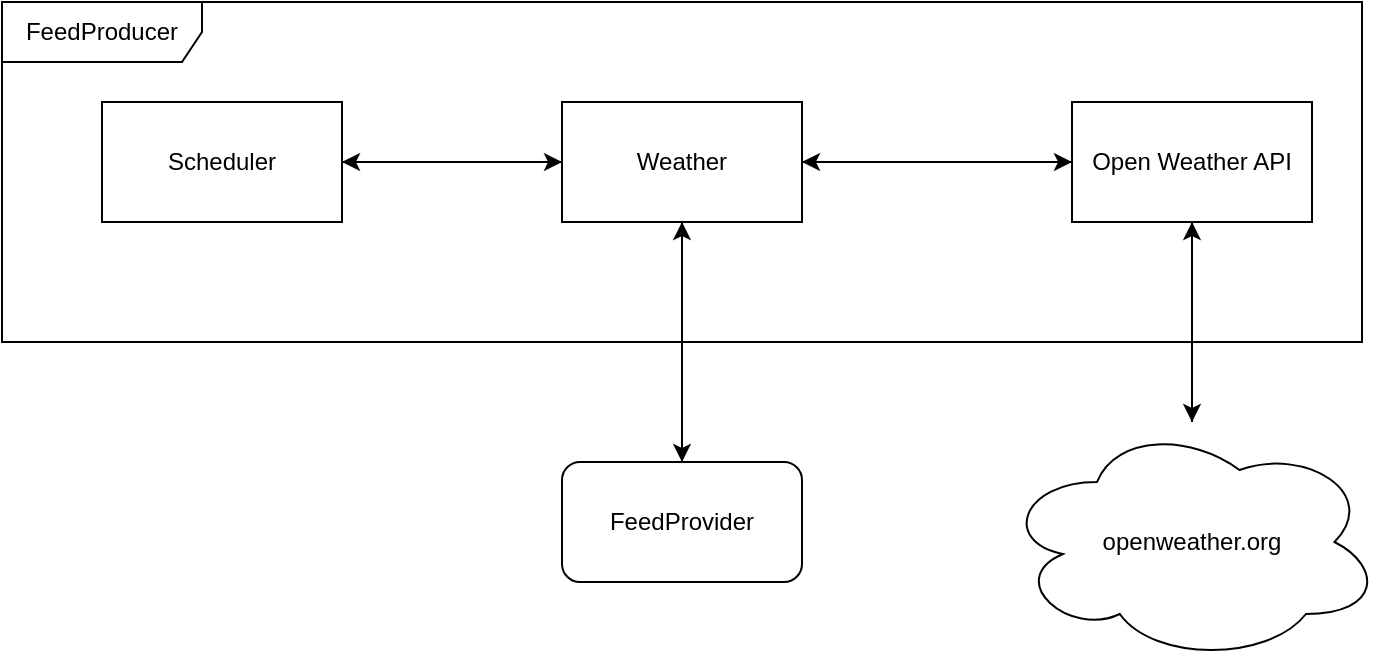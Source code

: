 <mxfile version="14.4.7" type="device"><diagram id="ZsmZSrbfkNDqf0PgulBO" name="Page-1"><mxGraphModel dx="1422" dy="794" grid="1" gridSize="10" guides="1" tooltips="1" connect="1" arrows="1" fold="1" page="1" pageScale="1" pageWidth="827" pageHeight="1169" math="0" shadow="0"><root><mxCell id="0"/><mxCell id="1" parent="0"/><mxCell id="3J5mAuvpMazmMIg9E200-3" style="edgeStyle=orthogonalEdgeStyle;rounded=0;orthogonalLoop=1;jettySize=auto;html=1;" parent="1" source="3J5mAuvpMazmMIg9E200-1" target="3J5mAuvpMazmMIg9E200-2" edge="1"><mxGeometry relative="1" as="geometry"/></mxCell><mxCell id="3J5mAuvpMazmMIg9E200-28" style="edgeStyle=orthogonalEdgeStyle;rounded=0;orthogonalLoop=1;jettySize=auto;html=1;entryX=1;entryY=0.5;entryDx=0;entryDy=0;" parent="1" source="3J5mAuvpMazmMIg9E200-1" target="3J5mAuvpMazmMIg9E200-6" edge="1"><mxGeometry relative="1" as="geometry"><mxPoint x="360" y="380" as="targetPoint"/></mxGeometry></mxCell><mxCell id="3J5mAuvpMazmMIg9E200-1" value="Open Weather API" style="rounded=0;whiteSpace=wrap;html=1;" parent="1" vertex="1"><mxGeometry x="585" y="440" width="120" height="60" as="geometry"/></mxCell><mxCell id="3J5mAuvpMazmMIg9E200-4" style="edgeStyle=orthogonalEdgeStyle;rounded=0;orthogonalLoop=1;jettySize=auto;html=1;" parent="1" source="3J5mAuvpMazmMIg9E200-2" target="3J5mAuvpMazmMIg9E200-1" edge="1"><mxGeometry relative="1" as="geometry"/></mxCell><mxCell id="3J5mAuvpMazmMIg9E200-2" value="openweather.org" style="ellipse;shape=cloud;whiteSpace=wrap;html=1;" parent="1" vertex="1"><mxGeometry x="550" y="600" width="190" height="120" as="geometry"/></mxCell><mxCell id="3J5mAuvpMazmMIg9E200-40" style="edgeStyle=orthogonalEdgeStyle;rounded=0;orthogonalLoop=1;jettySize=auto;html=1;" parent="1" source="3J5mAuvpMazmMIg9E200-6" target="3J5mAuvpMazmMIg9E200-38" edge="1"><mxGeometry relative="1" as="geometry"/></mxCell><mxCell id="3J5mAuvpMazmMIg9E200-41" style="edgeStyle=orthogonalEdgeStyle;rounded=0;orthogonalLoop=1;jettySize=auto;html=1;" parent="1" source="3J5mAuvpMazmMIg9E200-6" target="3J5mAuvpMazmMIg9E200-1" edge="1"><mxGeometry relative="1" as="geometry"/></mxCell><mxCell id="S9E3n34J4Kwc1_YsD-Eh-5" style="edgeStyle=orthogonalEdgeStyle;rounded=0;orthogonalLoop=1;jettySize=auto;html=1;entryX=0.5;entryY=0;entryDx=0;entryDy=0;" edge="1" parent="1" source="3J5mAuvpMazmMIg9E200-6" target="S9E3n34J4Kwc1_YsD-Eh-3"><mxGeometry relative="1" as="geometry"/></mxCell><mxCell id="3J5mAuvpMazmMIg9E200-6" value="Weather" style="rounded=0;whiteSpace=wrap;html=1;" parent="1" vertex="1"><mxGeometry x="330" y="440" width="120" height="60" as="geometry"/></mxCell><mxCell id="3J5mAuvpMazmMIg9E200-39" style="edgeStyle=orthogonalEdgeStyle;rounded=0;orthogonalLoop=1;jettySize=auto;html=1;" parent="1" source="3J5mAuvpMazmMIg9E200-38" target="3J5mAuvpMazmMIg9E200-6" edge="1"><mxGeometry relative="1" as="geometry"/></mxCell><mxCell id="3J5mAuvpMazmMIg9E200-38" value="Scheduler" style="rounded=0;whiteSpace=wrap;html=1;" parent="1" vertex="1"><mxGeometry x="100" y="440" width="120" height="60" as="geometry"/></mxCell><mxCell id="S9E3n34J4Kwc1_YsD-Eh-2" value="FeedProducer" style="shape=umlFrame;whiteSpace=wrap;html=1;width=100;height=30;" vertex="1" parent="1"><mxGeometry x="50" y="390" width="680" height="170" as="geometry"/></mxCell><mxCell id="S9E3n34J4Kwc1_YsD-Eh-7" style="edgeStyle=orthogonalEdgeStyle;rounded=0;orthogonalLoop=1;jettySize=auto;html=1;entryX=0.5;entryY=1;entryDx=0;entryDy=0;" edge="1" parent="1" source="S9E3n34J4Kwc1_YsD-Eh-3" target="3J5mAuvpMazmMIg9E200-6"><mxGeometry relative="1" as="geometry"/></mxCell><mxCell id="S9E3n34J4Kwc1_YsD-Eh-3" value="FeedProvider" style="rounded=1;whiteSpace=wrap;html=1;" vertex="1" parent="1"><mxGeometry x="330" y="620" width="120" height="60" as="geometry"/></mxCell></root></mxGraphModel></diagram></mxfile>